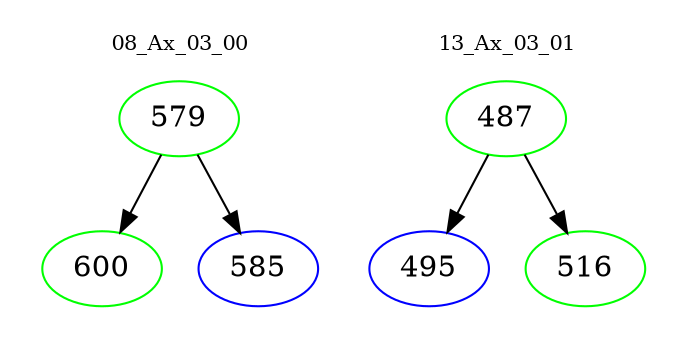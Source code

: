 digraph{
subgraph cluster_0 {
color = white
label = "08_Ax_03_00";
fontsize=10;
T0_579 [label="579", color="green"]
T0_579 -> T0_600 [color="black"]
T0_600 [label="600", color="green"]
T0_579 -> T0_585 [color="black"]
T0_585 [label="585", color="blue"]
}
subgraph cluster_1 {
color = white
label = "13_Ax_03_01";
fontsize=10;
T1_487 [label="487", color="green"]
T1_487 -> T1_495 [color="black"]
T1_495 [label="495", color="blue"]
T1_487 -> T1_516 [color="black"]
T1_516 [label="516", color="green"]
}
}
